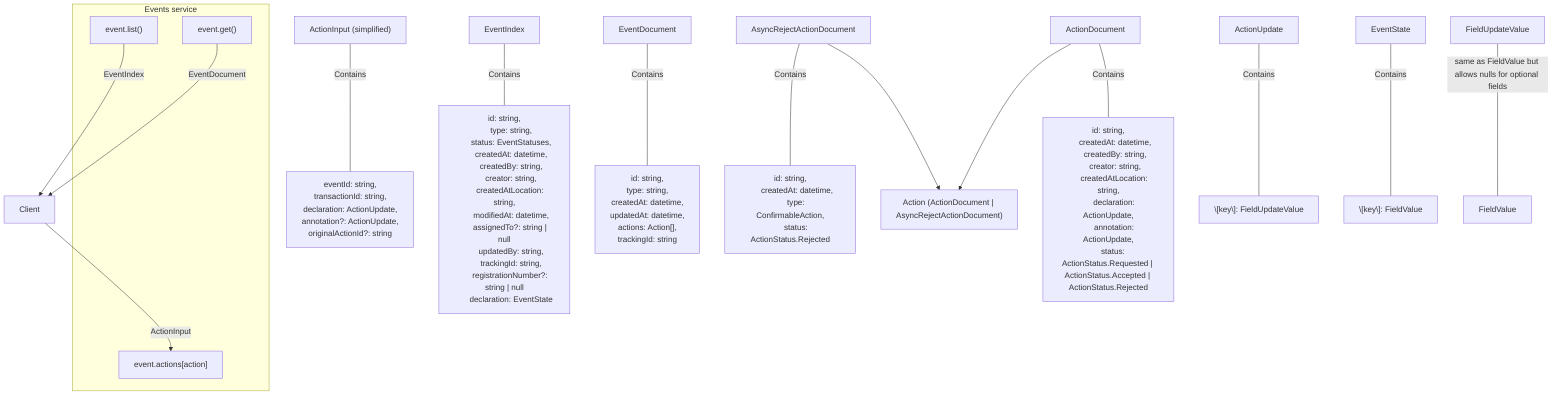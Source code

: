 flowchart TD
 subgraph subGraph0["Events service"]
    direction TB
        A["event.get()"]
        B["event.list()"]
        C["event.actions[action]"]
  end
    D["Client"] -- ActionInput --> C

    N["ActionInput (simplified)"] -- Contains --- O["
     eventId: string,
     transactionId: string,
     declaration: ActionUpdate,
     annotation?: ActionUpdate,
     originalActionId?: string
    "]


    X["EventIndex"] -- Contains --- Y["
      id: string,
      type: string,
      status: EventStatuses,
      createdAt: datetime,
      createdBy: string,
      creator: string,
      createdAtLocation: string,
      modifiedAt: datetime,
      assignedTo?: string | null
      updatedBy: string,
      trackingId: string,
      registrationNumber?: string | null
      declaration: EventState
    "]

    A -- EventDocument --> D
    B -- EventIndex --> D
    E["EventDocument"] -- Contains --- F["
        id: string,
        type: string,
        createdAt: datetime,
        updatedAt: datetime,
        actions: Action[],
        trackingId: string
    "]


    Z["AsyncRejectActionDocument"] -- Contains --- ZZ["
      id: string,
      createdAt: datetime,
      type: ConfirmableAction,
      status: ActionStatus.Rejected
    "]

    U["Action (ActionDocument | AsyncRejectActionDocument)"]

    G["ActionDocument"] -- Contains --- H["
      id: string,
      createdAt: datetime,
      createdBy: string,
      creator: string,
      createdAtLocation: string,
      declaration: ActionUpdate,
      annotation: ActionUpdate,
      status:  ActionStatus.Requested | ActionStatus.Accepted | ActionStatus.Rejected
    "
    ]

    G --> U
    Z --> U


    J["ActionUpdate"] -- Contains --- I["
        \[key\]: FieldUpdateValue
    "]

    K["EventState"] -- Contains --- L["
        \[key\]: FieldValue
    "]


    M["FieldValue"]
    V["FieldUpdateValue"] --"same as FieldValue but allows nulls for optional fields"---M